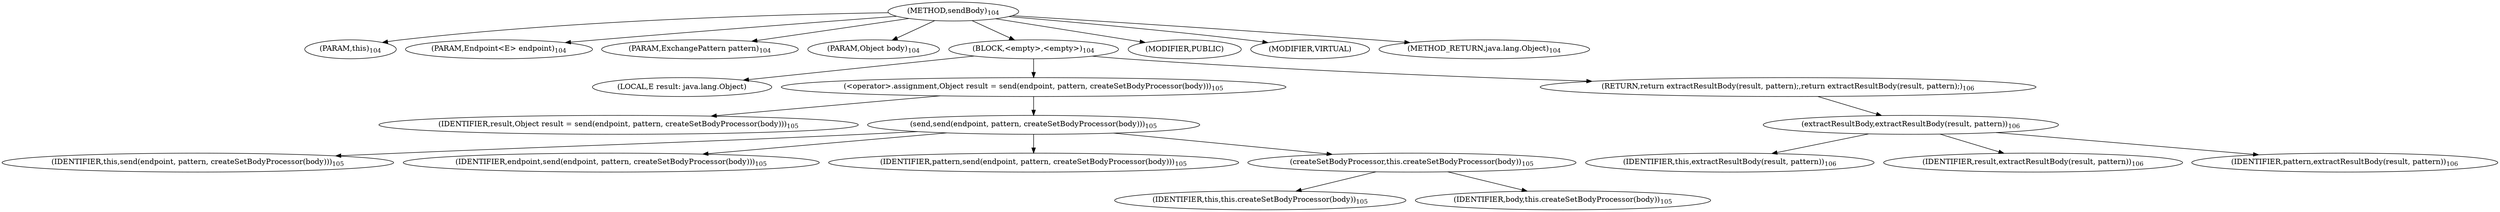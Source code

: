 digraph "sendBody" {  
"369" [label = <(METHOD,sendBody)<SUB>104</SUB>> ]
"21" [label = <(PARAM,this)<SUB>104</SUB>> ]
"370" [label = <(PARAM,Endpoint&lt;E&gt; endpoint)<SUB>104</SUB>> ]
"371" [label = <(PARAM,ExchangePattern pattern)<SUB>104</SUB>> ]
"372" [label = <(PARAM,Object body)<SUB>104</SUB>> ]
"373" [label = <(BLOCK,&lt;empty&gt;,&lt;empty&gt;)<SUB>104</SUB>> ]
"374" [label = <(LOCAL,E result: java.lang.Object)> ]
"375" [label = <(&lt;operator&gt;.assignment,Object result = send(endpoint, pattern, createSetBodyProcessor(body)))<SUB>105</SUB>> ]
"376" [label = <(IDENTIFIER,result,Object result = send(endpoint, pattern, createSetBodyProcessor(body)))<SUB>105</SUB>> ]
"377" [label = <(send,send(endpoint, pattern, createSetBodyProcessor(body)))<SUB>105</SUB>> ]
"22" [label = <(IDENTIFIER,this,send(endpoint, pattern, createSetBodyProcessor(body)))<SUB>105</SUB>> ]
"378" [label = <(IDENTIFIER,endpoint,send(endpoint, pattern, createSetBodyProcessor(body)))<SUB>105</SUB>> ]
"379" [label = <(IDENTIFIER,pattern,send(endpoint, pattern, createSetBodyProcessor(body)))<SUB>105</SUB>> ]
"380" [label = <(createSetBodyProcessor,this.createSetBodyProcessor(body))<SUB>105</SUB>> ]
"20" [label = <(IDENTIFIER,this,this.createSetBodyProcessor(body))<SUB>105</SUB>> ]
"381" [label = <(IDENTIFIER,body,this.createSetBodyProcessor(body))<SUB>105</SUB>> ]
"382" [label = <(RETURN,return extractResultBody(result, pattern);,return extractResultBody(result, pattern);)<SUB>106</SUB>> ]
"383" [label = <(extractResultBody,extractResultBody(result, pattern))<SUB>106</SUB>> ]
"23" [label = <(IDENTIFIER,this,extractResultBody(result, pattern))<SUB>106</SUB>> ]
"384" [label = <(IDENTIFIER,result,extractResultBody(result, pattern))<SUB>106</SUB>> ]
"385" [label = <(IDENTIFIER,pattern,extractResultBody(result, pattern))<SUB>106</SUB>> ]
"386" [label = <(MODIFIER,PUBLIC)> ]
"387" [label = <(MODIFIER,VIRTUAL)> ]
"388" [label = <(METHOD_RETURN,java.lang.Object)<SUB>104</SUB>> ]
  "369" -> "21" 
  "369" -> "370" 
  "369" -> "371" 
  "369" -> "372" 
  "369" -> "373" 
  "369" -> "386" 
  "369" -> "387" 
  "369" -> "388" 
  "373" -> "374" 
  "373" -> "375" 
  "373" -> "382" 
  "375" -> "376" 
  "375" -> "377" 
  "377" -> "22" 
  "377" -> "378" 
  "377" -> "379" 
  "377" -> "380" 
  "380" -> "20" 
  "380" -> "381" 
  "382" -> "383" 
  "383" -> "23" 
  "383" -> "384" 
  "383" -> "385" 
}
